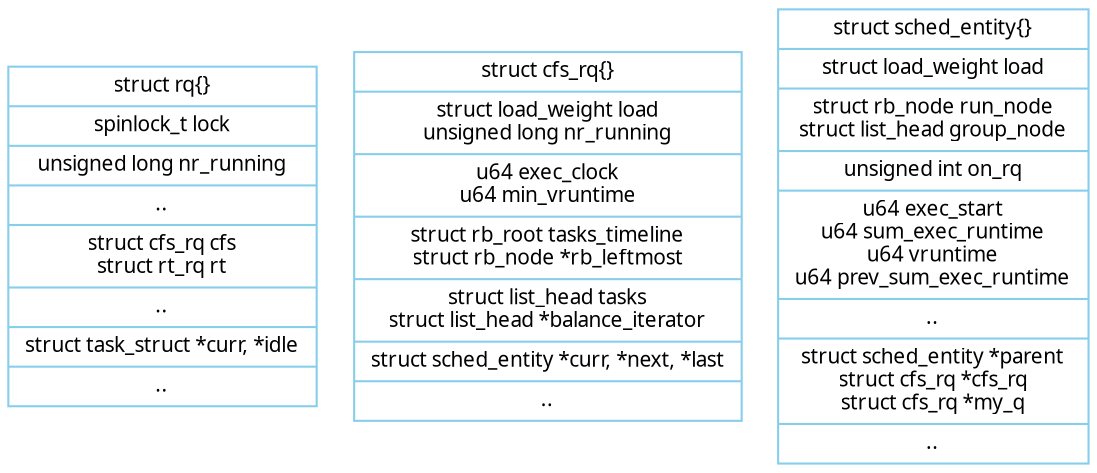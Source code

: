/*
node
color: naveblue, skyblue, red, red4, crimson, forestgreen, limegreen
style: solid, dotted, dashed, bold, rounded, filled
shape: box, polygon, ellipse, plaintext
*/

/*
edge
color: naveblue, skyblue, red, red4, crimson, forestgreen, limegreen
style: solid, dotted, dashed, bold
*/

/*
rankdir: TB BT LR RL
*/

digraph task{
	fontname = "Verdana";
	fontsize = 10;
	rankdir=TB;

	node [fontname = "Verdana", fontsize = 10, color="skyblue", shape="record"];
	edge [fontname = "Verdana", fontsize = 10, color="crimson", style="solid"];

	rq[label="{\
<head>struct rq\{\}|\
spinlock_t lock|\
unsigned long nr_running|..|\
struct cfs_rq cfs\n\
struct rt_rq rt|..|\
struct task_struct *curr, *idle|..\
}"];

	cfs_rq[label="{\
<head>struct cfs_rq\{\}|\
struct load_weight load\n\
unsigned long nr_running|\
u64 exec_clock\n\
u64 min_vruntime|\
struct rb_root tasks_timeline\n\
struct rb_node *rb_leftmost|\
struct list_head tasks\n\
struct list_head *balance_iterator|\
struct sched_entity *curr, *next, *last|..\
}"];

	sched_entity[label="{\
<head>struct sched_entity\{\}|\
struct load_weight load|\
struct rb_node run_node\n\
struct list_head group_node|\
unsigned int on_rq|\
u64 exec_start\n\
u64 sum_exec_runtime\n\
u64 vruntime\n\
u64 prev_sum_exec_runtime|..|\
struct sched_entity *parent\n\
struct cfs_rq *cfs_rq\n\
struct cfs_rq *my_q|..\
 }"];

}
